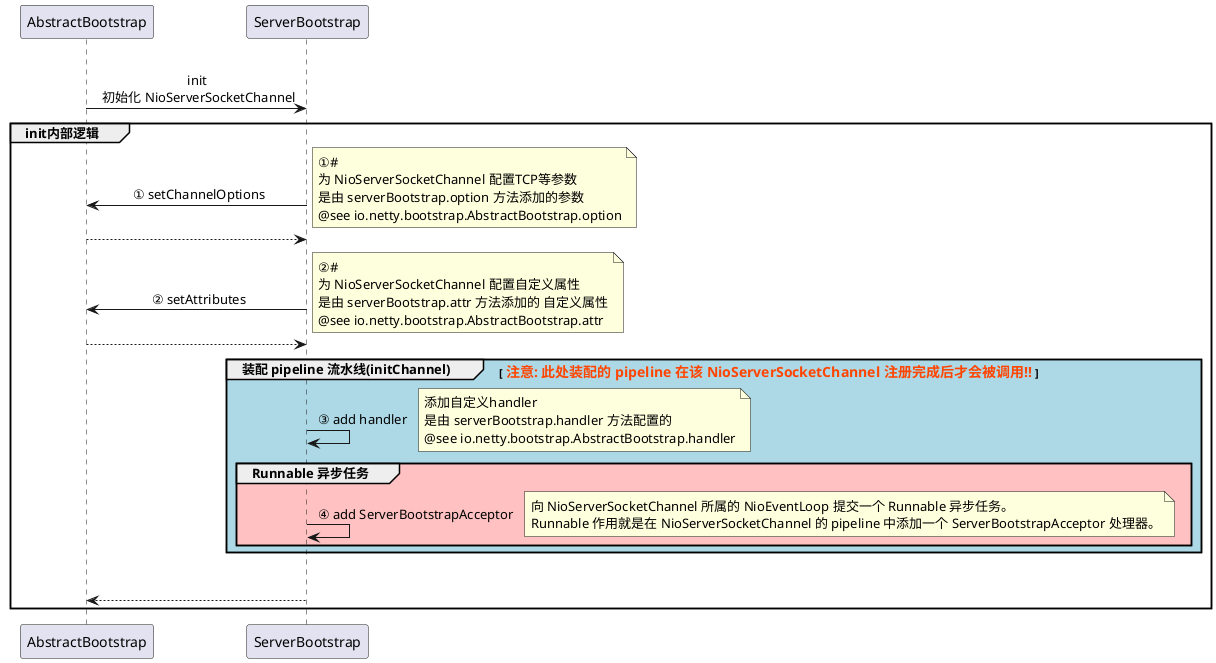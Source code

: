 @startuml

'箭头上的文字居中
skinparam sequenceMessageAlign center

AbstractBootstrap -> ServerBootstrap: \n init \n 初始化 NioServerSocketChannel

group init内部逻辑

    ServerBootstrap -> AbstractBootstrap: \n ① setChannelOptions
        note right
            ①#
            为 NioServerSocketChannel 配置TCP等参数
            是由 serverBootstrap.option 方法添加的参数
            @see io.netty.bootstrap.AbstractBootstrap.option
        end note
    AbstractBootstrap --> ServerBootstrap

    ServerBootstrap -> AbstractBootstrap: \n ② setAttributes
        note right
            ②#
            为 NioServerSocketChannel 配置自定义属性
            是由 serverBootstrap.attr 方法添加的 自定义属性
            @see io.netty.bootstrap.AbstractBootstrap.attr
        end note
    AbstractBootstrap --> ServerBootstrap

    group #ADD8E6 装配 pipeline 流水线(initChannel) [<color:#FF4500><size:14> 注意: 此处装配的 pipeline 在该 NioServerSocketChannel 注册完成后才会被调用!! </size></color>]
        ServerBootstrap -> ServerBootstrap: \n ③ add handler
            note right
                添加自定义handler
                是由 serverBootstrap.handler 方法配置的
                @see io.netty.bootstrap.AbstractBootstrap.handler
            end note

        group #FFC1C1 Runnable 异步任务
            ServerBootstrap -> ServerBootstrap: \n ④ add ServerBootstrapAcceptor
                note right
                    向 NioServerSocketChannel 所属的 NioEventLoop 提交一个 Runnable 异步任务。
                    Runnable 作用就是在 NioServerSocketChannel 的 pipeline 中添加一个 ServerBootstrapAcceptor 处理器。
                end note
        end
    end
    ServerBootstrap --> AbstractBootstrap: \n
end

@enduml
